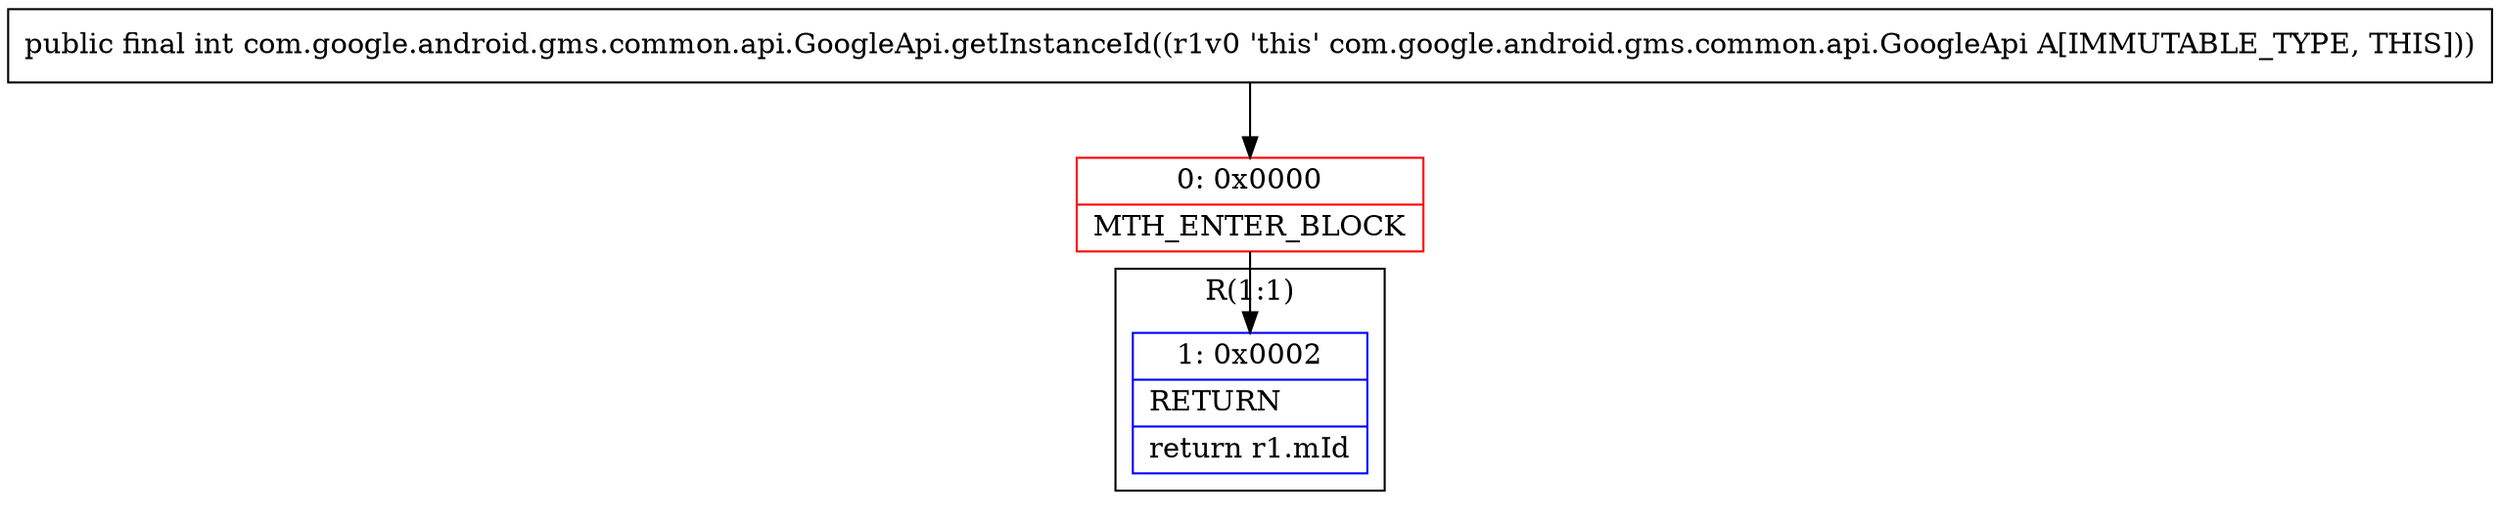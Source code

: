 digraph "CFG forcom.google.android.gms.common.api.GoogleApi.getInstanceId()I" {
subgraph cluster_Region_1688565914 {
label = "R(1:1)";
node [shape=record,color=blue];
Node_1 [shape=record,label="{1\:\ 0x0002|RETURN\l|return r1.mId\l}"];
}
Node_0 [shape=record,color=red,label="{0\:\ 0x0000|MTH_ENTER_BLOCK\l}"];
MethodNode[shape=record,label="{public final int com.google.android.gms.common.api.GoogleApi.getInstanceId((r1v0 'this' com.google.android.gms.common.api.GoogleApi A[IMMUTABLE_TYPE, THIS])) }"];
MethodNode -> Node_0;
Node_0 -> Node_1;
}

